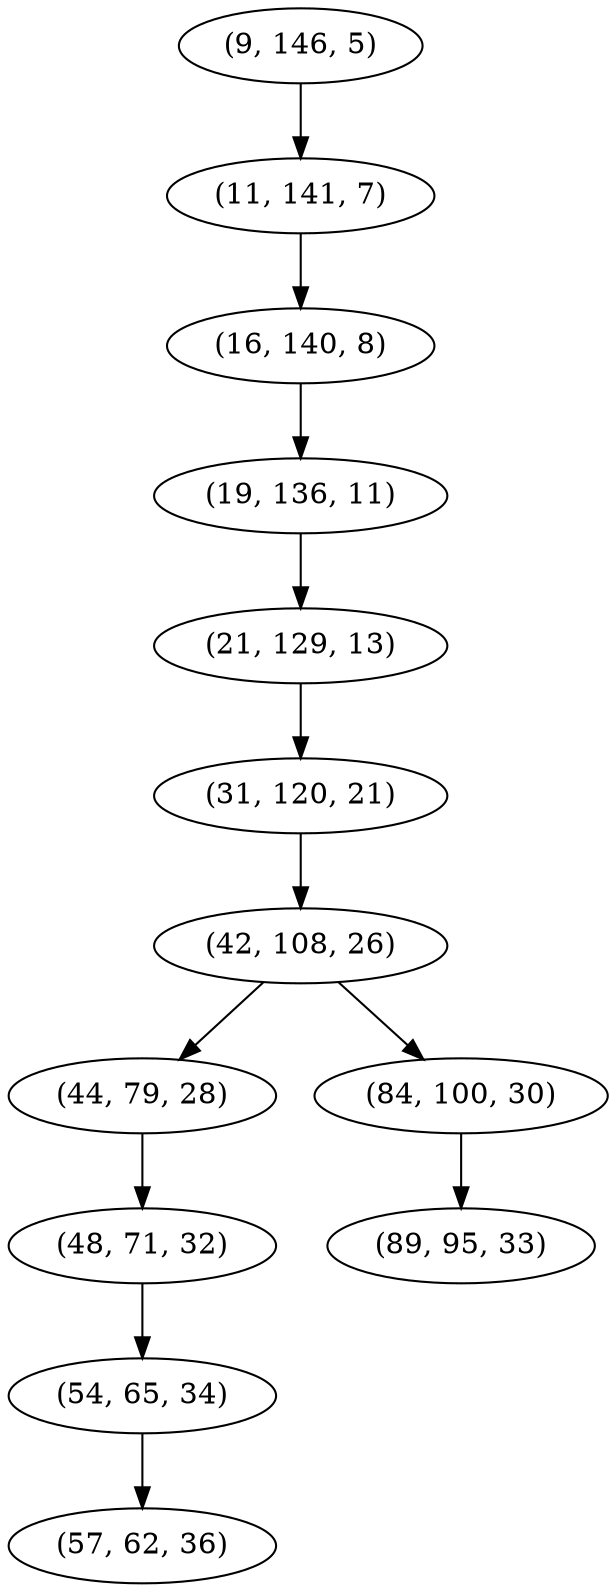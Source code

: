 digraph tree {
    "(9, 146, 5)";
    "(11, 141, 7)";
    "(16, 140, 8)";
    "(19, 136, 11)";
    "(21, 129, 13)";
    "(31, 120, 21)";
    "(42, 108, 26)";
    "(44, 79, 28)";
    "(48, 71, 32)";
    "(54, 65, 34)";
    "(57, 62, 36)";
    "(84, 100, 30)";
    "(89, 95, 33)";
    "(9, 146, 5)" -> "(11, 141, 7)";
    "(11, 141, 7)" -> "(16, 140, 8)";
    "(16, 140, 8)" -> "(19, 136, 11)";
    "(19, 136, 11)" -> "(21, 129, 13)";
    "(21, 129, 13)" -> "(31, 120, 21)";
    "(31, 120, 21)" -> "(42, 108, 26)";
    "(42, 108, 26)" -> "(44, 79, 28)";
    "(42, 108, 26)" -> "(84, 100, 30)";
    "(44, 79, 28)" -> "(48, 71, 32)";
    "(48, 71, 32)" -> "(54, 65, 34)";
    "(54, 65, 34)" -> "(57, 62, 36)";
    "(84, 100, 30)" -> "(89, 95, 33)";
}
